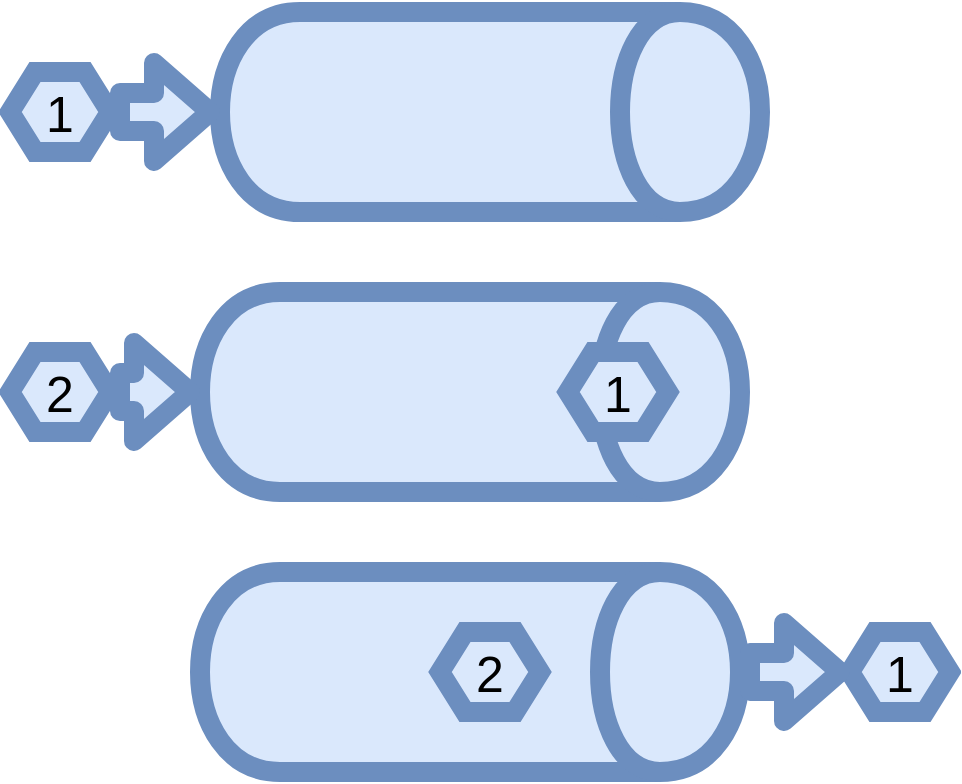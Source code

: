 <mxfile version="13.6.3">
    <diagram id="6hGFLwfOUW9BJ-s0fimq" name="Page-1">
        <mxGraphModel dx="658" dy="529" grid="1" gridSize="10" guides="1" tooltips="1" connect="1" arrows="1" fold="1" page="1" pageScale="1" pageWidth="827" pageHeight="1169" background="#ffffff" math="0" shadow="0">
            <root>
                <mxCell id="0"/>
                <mxCell id="1" parent="0"/>
                <mxCell id="2" value="" style="shape=cylinder;whiteSpace=wrap;html=1;boundedLbl=1;backgroundOutline=1;rotation=90;fillColor=#dae8fc;strokeColor=#6c8ebf;strokeWidth=10;fontColor=#000000;fontStyle=0;horizontal=1;fontSize=25;" parent="1" vertex="1">
                    <mxGeometry x="300" y="-30" width="100" height="270" as="geometry"/>
                </mxCell>
                <mxCell id="4" value="1" style="shape=hexagon;perimeter=hexagonPerimeter2;whiteSpace=wrap;html=1;fillColor=#dae8fc;strokeColor=#6c8ebf;strokeWidth=10;fontColor=#000000;fontStyle=0;horizontal=1;fontSize=25;" parent="1" vertex="1">
                    <mxGeometry x="110" y="85" width="50" height="40" as="geometry"/>
                </mxCell>
                <mxCell id="7" value="" style="shape=cylinder;whiteSpace=wrap;html=1;boundedLbl=1;backgroundOutline=1;rotation=90;fillColor=#dae8fc;strokeColor=#6c8ebf;strokeWidth=10;fontColor=#000000;fontStyle=0;horizontal=1;fontSize=25;" parent="1" vertex="1">
                    <mxGeometry x="290" y="110" width="100" height="270" as="geometry"/>
                </mxCell>
                <mxCell id="8" value="1" style="shape=hexagon;perimeter=hexagonPerimeter2;whiteSpace=wrap;html=1;fillColor=#dae8fc;strokeColor=#6c8ebf;strokeWidth=10;fontColor=#000000;fontStyle=0;horizontal=1;fontSize=25;" parent="1" vertex="1">
                    <mxGeometry x="389" y="225" width="50" height="40" as="geometry"/>
                </mxCell>
                <mxCell id="9" value="2" style="shape=hexagon;perimeter=hexagonPerimeter2;whiteSpace=wrap;html=1;fillColor=#dae8fc;strokeColor=#6c8ebf;strokeWidth=10;fontColor=#000000;fontStyle=0;horizontal=1;fontSize=25;" parent="1" vertex="1">
                    <mxGeometry x="110" y="225" width="50" height="40" as="geometry"/>
                </mxCell>
                <mxCell id="12" value="" style="shape=flexArrow;endArrow=classic;html=1;entryX=0.5;entryY=1;entryDx=0;entryDy=0;exitX=1;exitY=0.5;exitDx=0;exitDy=0;fillColor=#dae8fc;strokeColor=#6c8ebf;strokeWidth=10;fontColor=#000000;fontStyle=0;horizontal=1;fontSize=25;" parent="1" source="4" target="2" edge="1">
                    <mxGeometry width="50" height="50" relative="1" as="geometry">
                        <mxPoint x="310" y="280" as="sourcePoint"/>
                        <mxPoint x="360" y="230" as="targetPoint"/>
                    </mxGeometry>
                </mxCell>
                <mxCell id="13" value="" style="shape=flexArrow;endArrow=classic;html=1;entryX=0.5;entryY=1;entryDx=0;entryDy=0;exitX=1;exitY=0.5;exitDx=0;exitDy=0;fillColor=#dae8fc;strokeColor=#6c8ebf;strokeWidth=10;fontColor=#000000;fontStyle=0;horizontal=1;fontSize=25;" parent="1" source="9" target="7" edge="1">
                    <mxGeometry width="50" height="50" relative="1" as="geometry">
                        <mxPoint x="170" y="115" as="sourcePoint"/>
                        <mxPoint x="225" y="115" as="targetPoint"/>
                    </mxGeometry>
                </mxCell>
                <mxCell id="14" value="" style="shape=cylinder;whiteSpace=wrap;html=1;boundedLbl=1;backgroundOutline=1;rotation=90;fillColor=#dae8fc;strokeColor=#6c8ebf;strokeWidth=10;fontColor=#000000;fontStyle=0;horizontal=1;fontSize=25;" parent="1" vertex="1">
                    <mxGeometry x="290" y="250" width="100" height="270" as="geometry"/>
                </mxCell>
                <mxCell id="15" value="1" style="shape=hexagon;perimeter=hexagonPerimeter2;whiteSpace=wrap;html=1;fillColor=#dae8fc;strokeColor=#6c8ebf;strokeWidth=10;fontColor=#000000;fontStyle=0;horizontal=1;fontSize=25;" parent="1" vertex="1">
                    <mxGeometry x="530" y="365" width="50" height="40" as="geometry"/>
                </mxCell>
                <mxCell id="17" value="2" style="shape=hexagon;perimeter=hexagonPerimeter2;whiteSpace=wrap;html=1;fillColor=#dae8fc;strokeColor=#6c8ebf;strokeWidth=10;fontColor=#000000;fontStyle=0;horizontal=1;fontSize=25;" parent="1" vertex="1">
                    <mxGeometry x="325" y="365" width="50" height="40" as="geometry"/>
                </mxCell>
                <mxCell id="22" value="" style="shape=flexArrow;endArrow=classic;html=1;entryX=0;entryY=0.5;entryDx=0;entryDy=0;fillColor=#dae8fc;strokeColor=#6c8ebf;strokeWidth=10;fontColor=#000000;fontStyle=0;horizontal=1;fontSize=25;" parent="1" source="14" target="15" edge="1">
                    <mxGeometry width="50" height="50" relative="1" as="geometry">
                        <mxPoint x="170" y="255" as="sourcePoint"/>
                        <mxPoint x="215" y="255" as="targetPoint"/>
                    </mxGeometry>
                </mxCell>
            </root>
        </mxGraphModel>
    </diagram>
</mxfile>